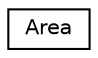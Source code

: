 digraph G
{
  edge [fontname="Helvetica",fontsize="10",labelfontname="Helvetica",labelfontsize="10"];
  node [fontname="Helvetica",fontsize="10",shape=record];
  rankdir="LR";
  Node1 [label="Area",height=0.2,width=0.4,color="black", fillcolor="white", style="filled",URL="$class_area.html"];
}
